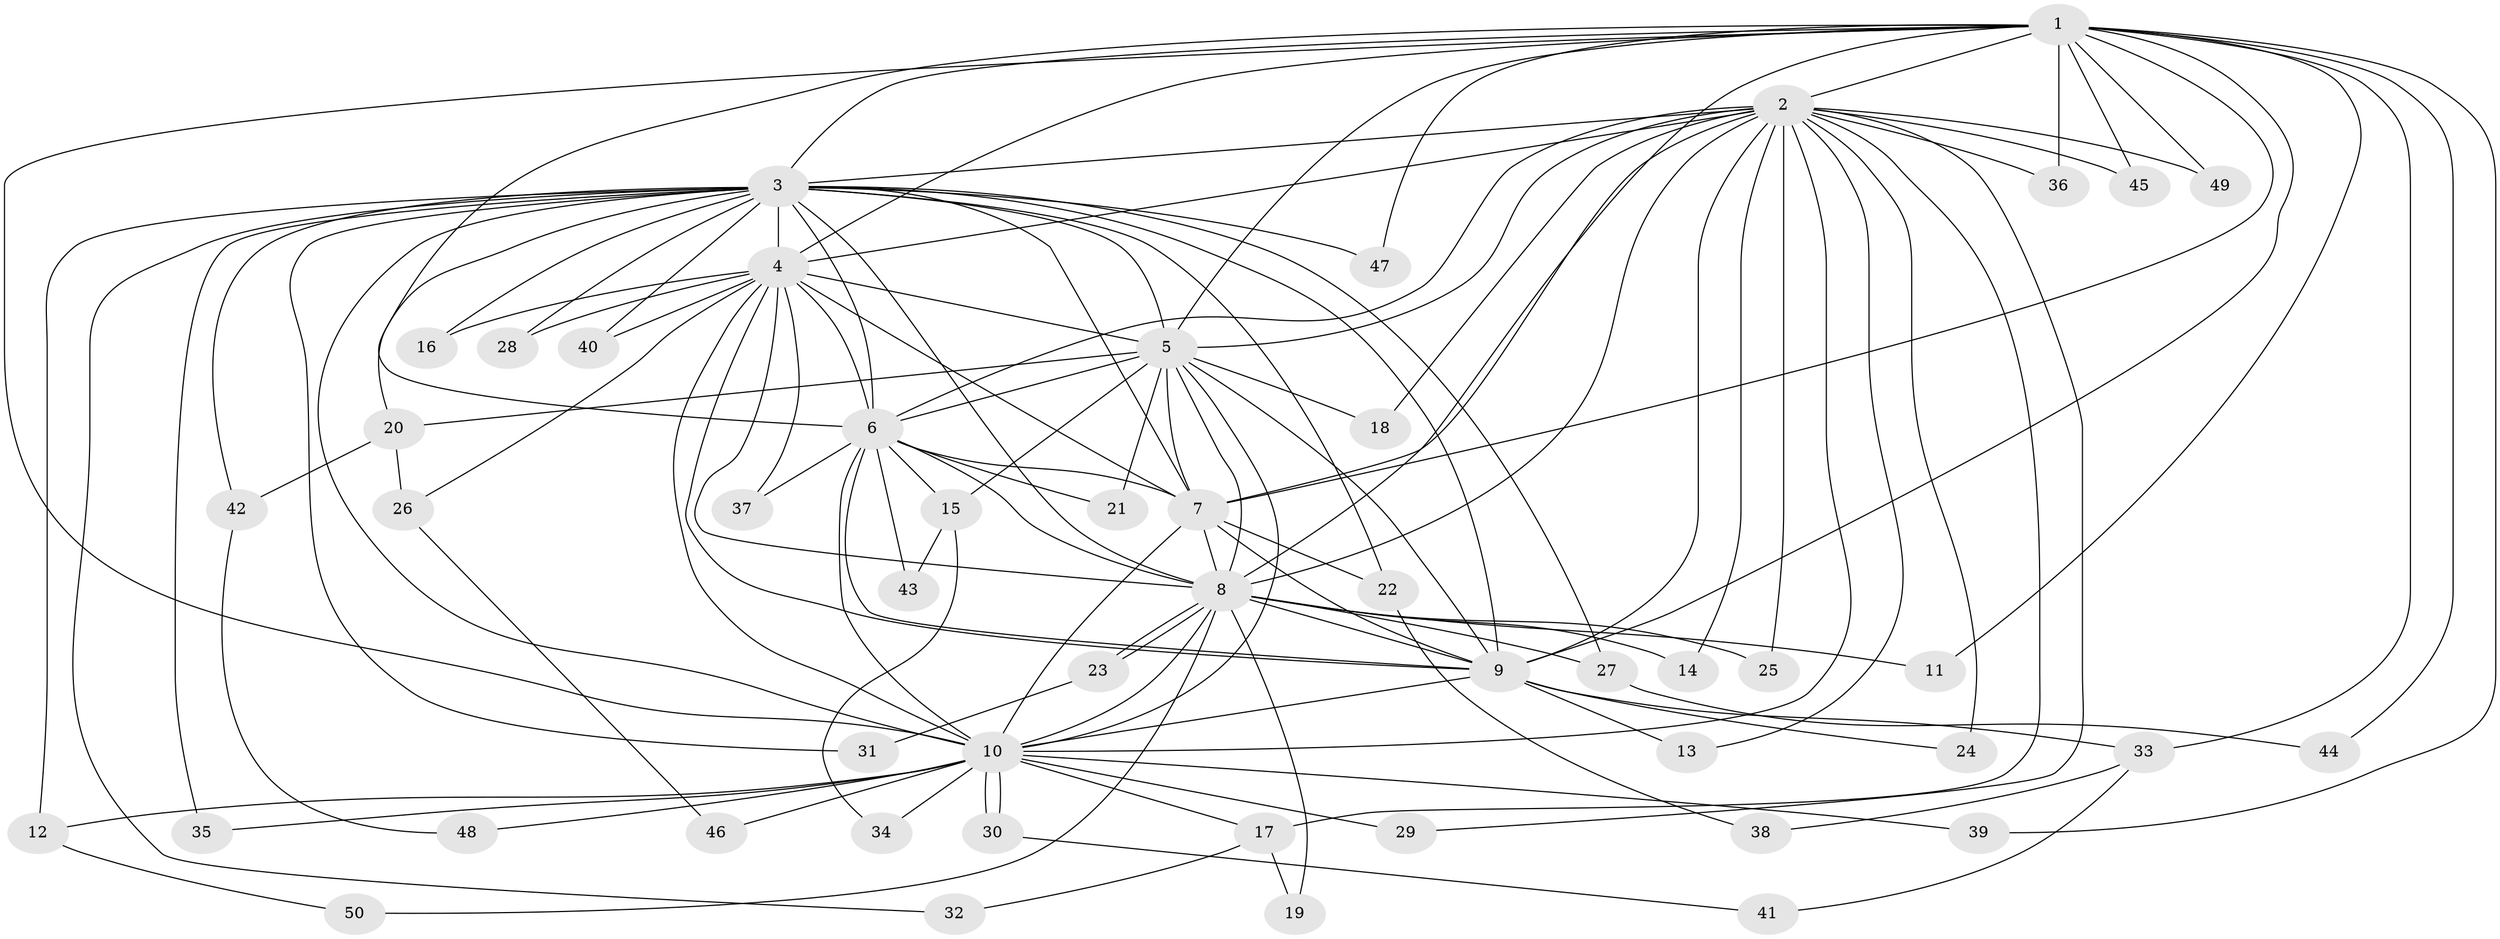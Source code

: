 // coarse degree distribution, {13: 0.02857142857142857, 14: 0.02857142857142857, 21: 0.02857142857142857, 10: 0.05714285714285714, 15: 0.05714285714285714, 3: 0.14285714285714285, 2: 0.5428571428571428, 4: 0.08571428571428572, 5: 0.02857142857142857}
// Generated by graph-tools (version 1.1) at 2025/51/02/27/25 19:51:47]
// undirected, 50 vertices, 125 edges
graph export_dot {
graph [start="1"]
  node [color=gray90,style=filled];
  1;
  2;
  3;
  4;
  5;
  6;
  7;
  8;
  9;
  10;
  11;
  12;
  13;
  14;
  15;
  16;
  17;
  18;
  19;
  20;
  21;
  22;
  23;
  24;
  25;
  26;
  27;
  28;
  29;
  30;
  31;
  32;
  33;
  34;
  35;
  36;
  37;
  38;
  39;
  40;
  41;
  42;
  43;
  44;
  45;
  46;
  47;
  48;
  49;
  50;
  1 -- 2;
  1 -- 3;
  1 -- 4;
  1 -- 5;
  1 -- 6;
  1 -- 7;
  1 -- 8;
  1 -- 9;
  1 -- 10;
  1 -- 11;
  1 -- 33;
  1 -- 36;
  1 -- 39;
  1 -- 44;
  1 -- 45;
  1 -- 47;
  1 -- 49;
  2 -- 3;
  2 -- 4;
  2 -- 5;
  2 -- 6;
  2 -- 7;
  2 -- 8;
  2 -- 9;
  2 -- 10;
  2 -- 13;
  2 -- 14;
  2 -- 17;
  2 -- 18;
  2 -- 24;
  2 -- 25;
  2 -- 29;
  2 -- 36;
  2 -- 45;
  2 -- 49;
  3 -- 4;
  3 -- 5;
  3 -- 6;
  3 -- 7;
  3 -- 8;
  3 -- 9;
  3 -- 10;
  3 -- 12;
  3 -- 16;
  3 -- 20;
  3 -- 22;
  3 -- 27;
  3 -- 28;
  3 -- 31;
  3 -- 32;
  3 -- 35;
  3 -- 40;
  3 -- 42;
  3 -- 47;
  4 -- 5;
  4 -- 6;
  4 -- 7;
  4 -- 8;
  4 -- 9;
  4 -- 10;
  4 -- 16;
  4 -- 26;
  4 -- 28;
  4 -- 37;
  4 -- 40;
  5 -- 6;
  5 -- 7;
  5 -- 8;
  5 -- 9;
  5 -- 10;
  5 -- 15;
  5 -- 18;
  5 -- 20;
  5 -- 21;
  6 -- 7;
  6 -- 8;
  6 -- 9;
  6 -- 10;
  6 -- 15;
  6 -- 21;
  6 -- 37;
  6 -- 43;
  7 -- 8;
  7 -- 9;
  7 -- 10;
  7 -- 22;
  8 -- 9;
  8 -- 10;
  8 -- 11;
  8 -- 14;
  8 -- 19;
  8 -- 23;
  8 -- 23;
  8 -- 25;
  8 -- 27;
  8 -- 50;
  9 -- 10;
  9 -- 13;
  9 -- 24;
  9 -- 33;
  10 -- 12;
  10 -- 17;
  10 -- 29;
  10 -- 30;
  10 -- 30;
  10 -- 34;
  10 -- 35;
  10 -- 39;
  10 -- 46;
  10 -- 48;
  12 -- 50;
  15 -- 34;
  15 -- 43;
  17 -- 19;
  17 -- 32;
  20 -- 26;
  20 -- 42;
  22 -- 38;
  23 -- 31;
  26 -- 46;
  27 -- 44;
  30 -- 41;
  33 -- 38;
  33 -- 41;
  42 -- 48;
}
